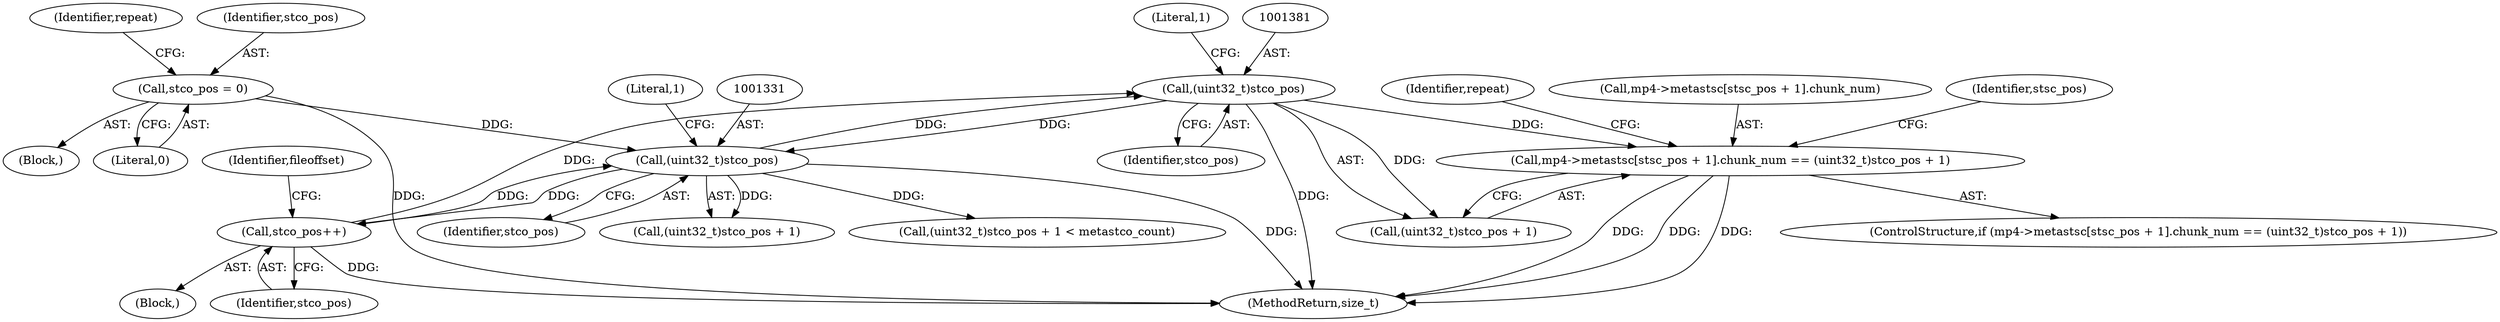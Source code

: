 digraph "0_gpmf-parser_341f12cd5b97ab419e53853ca00176457c9f1681_5@array" {
"1001369" [label="(Call,mp4->metastsc[stsc_pos + 1].chunk_num == (uint32_t)stco_pos + 1)"];
"1001380" [label="(Call,(uint32_t)stco_pos)"];
"1001336" [label="(Call,stco_pos++)"];
"1001330" [label="(Call,(uint32_t)stco_pos)"];
"1001260" [label="(Call,stco_pos = 0)"];
"1001332" [label="(Identifier,stco_pos)"];
"1001265" [label="(Identifier,repeat)"];
"1001369" [label="(Call,mp4->metastsc[stsc_pos + 1].chunk_num == (uint32_t)stco_pos + 1)"];
"1001382" [label="(Identifier,stco_pos)"];
"1001330" [label="(Call,(uint32_t)stco_pos)"];
"1001250" [label="(Block,)"];
"1001387" [label="(Identifier,repeat)"];
"1001368" [label="(ControlStructure,if (mp4->metastsc[stsc_pos + 1].chunk_num == (uint32_t)stco_pos + 1))"];
"1001329" [label="(Call,(uint32_t)stco_pos + 1)"];
"1001370" [label="(Call,mp4->metastsc[stsc_pos + 1].chunk_num)"];
"1001385" [label="(Identifier,stsc_pos)"];
"1001383" [label="(Literal,1)"];
"1001262" [label="(Literal,0)"];
"1001379" [label="(Call,(uint32_t)stco_pos + 1)"];
"1002145" [label="(MethodReturn,size_t)"];
"1001380" [label="(Call,(uint32_t)stco_pos)"];
"1001337" [label="(Identifier,stco_pos)"];
"1001261" [label="(Identifier,stco_pos)"];
"1001333" [label="(Literal,1)"];
"1001328" [label="(Call,(uint32_t)stco_pos + 1 < metastco_count)"];
"1001339" [label="(Identifier,fileoffset)"];
"1001335" [label="(Block,)"];
"1001336" [label="(Call,stco_pos++)"];
"1001260" [label="(Call,stco_pos = 0)"];
"1001369" -> "1001368"  [label="AST: "];
"1001369" -> "1001379"  [label="CFG: "];
"1001370" -> "1001369"  [label="AST: "];
"1001379" -> "1001369"  [label="AST: "];
"1001385" -> "1001369"  [label="CFG: "];
"1001387" -> "1001369"  [label="CFG: "];
"1001369" -> "1002145"  [label="DDG: "];
"1001369" -> "1002145"  [label="DDG: "];
"1001369" -> "1002145"  [label="DDG: "];
"1001380" -> "1001369"  [label="DDG: "];
"1001380" -> "1001379"  [label="AST: "];
"1001380" -> "1001382"  [label="CFG: "];
"1001381" -> "1001380"  [label="AST: "];
"1001382" -> "1001380"  [label="AST: "];
"1001383" -> "1001380"  [label="CFG: "];
"1001380" -> "1002145"  [label="DDG: "];
"1001380" -> "1001330"  [label="DDG: "];
"1001380" -> "1001379"  [label="DDG: "];
"1001336" -> "1001380"  [label="DDG: "];
"1001330" -> "1001380"  [label="DDG: "];
"1001336" -> "1001335"  [label="AST: "];
"1001336" -> "1001337"  [label="CFG: "];
"1001337" -> "1001336"  [label="AST: "];
"1001339" -> "1001336"  [label="CFG: "];
"1001336" -> "1002145"  [label="DDG: "];
"1001336" -> "1001330"  [label="DDG: "];
"1001330" -> "1001336"  [label="DDG: "];
"1001330" -> "1001329"  [label="AST: "];
"1001330" -> "1001332"  [label="CFG: "];
"1001331" -> "1001330"  [label="AST: "];
"1001332" -> "1001330"  [label="AST: "];
"1001333" -> "1001330"  [label="CFG: "];
"1001330" -> "1002145"  [label="DDG: "];
"1001330" -> "1001328"  [label="DDG: "];
"1001330" -> "1001329"  [label="DDG: "];
"1001260" -> "1001330"  [label="DDG: "];
"1001260" -> "1001250"  [label="AST: "];
"1001260" -> "1001262"  [label="CFG: "];
"1001261" -> "1001260"  [label="AST: "];
"1001262" -> "1001260"  [label="AST: "];
"1001265" -> "1001260"  [label="CFG: "];
"1001260" -> "1002145"  [label="DDG: "];
}
